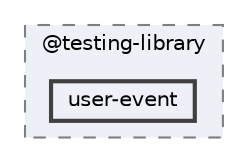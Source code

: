 digraph "pkiclassroomrescheduler/src/main/frontend/node_modules/@testing-library/user-event"
{
 // LATEX_PDF_SIZE
  bgcolor="transparent";
  edge [fontname=Helvetica,fontsize=10,labelfontname=Helvetica,labelfontsize=10];
  node [fontname=Helvetica,fontsize=10,shape=box,height=0.2,width=0.4];
  compound=true
  subgraph clusterdir_81b9257e64a66e96f193d1375b1a1875 {
    graph [ bgcolor="#edf0f7", pencolor="grey50", label="@testing-library", fontname=Helvetica,fontsize=10 style="filled,dashed", URL="dir_81b9257e64a66e96f193d1375b1a1875.html",tooltip=""]
  dir_3c052841fff572600f7ae79f87d670cd [label="user-event", fillcolor="#edf0f7", color="grey25", style="filled,bold", URL="dir_3c052841fff572600f7ae79f87d670cd.html",tooltip=""];
  }
}
